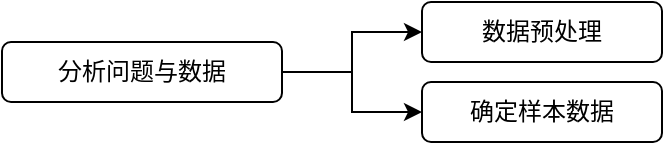 <mxfile version="13.6.10" type="github">
  <diagram id="pTkaRg3z5hCBJYmHVtNs" name="Page-1">
    <mxGraphModel dx="786" dy="514" grid="1" gridSize="10" guides="1" tooltips="1" connect="1" arrows="1" fold="1" page="1" pageScale="1" pageWidth="827" pageHeight="1169" math="0" shadow="0">
      <root>
        <mxCell id="0" />
        <mxCell id="1" parent="0" />
        <mxCell id="clMP0sBCgT8EzZgTwloC-6" style="edgeStyle=orthogonalEdgeStyle;rounded=0;orthogonalLoop=1;jettySize=auto;html=1;entryX=0;entryY=0.5;entryDx=0;entryDy=0;" edge="1" parent="1" source="clMP0sBCgT8EzZgTwloC-1" target="clMP0sBCgT8EzZgTwloC-4">
          <mxGeometry relative="1" as="geometry">
            <mxPoint x="320" y="65" as="targetPoint" />
            <Array as="points">
              <mxPoint x="285" y="95" />
              <mxPoint x="285" y="75" />
            </Array>
          </mxGeometry>
        </mxCell>
        <mxCell id="clMP0sBCgT8EzZgTwloC-7" style="edgeStyle=orthogonalEdgeStyle;rounded=0;orthogonalLoop=1;jettySize=auto;html=1;exitX=1;exitY=0.5;exitDx=0;exitDy=0;entryX=0;entryY=0.5;entryDx=0;entryDy=0;" edge="1" parent="1" source="clMP0sBCgT8EzZgTwloC-1" target="clMP0sBCgT8EzZgTwloC-5">
          <mxGeometry relative="1" as="geometry" />
        </mxCell>
        <mxCell id="clMP0sBCgT8EzZgTwloC-1" value="分析问题与数据" style="rounded=1;whiteSpace=wrap;html=1;" vertex="1" parent="1">
          <mxGeometry x="110" y="80" width="140" height="30" as="geometry" />
        </mxCell>
        <mxCell id="clMP0sBCgT8EzZgTwloC-4" value="数据预处理" style="rounded=1;whiteSpace=wrap;html=1;" vertex="1" parent="1">
          <mxGeometry x="320" y="60" width="120" height="30" as="geometry" />
        </mxCell>
        <mxCell id="clMP0sBCgT8EzZgTwloC-5" value="确定样本数据" style="rounded=1;whiteSpace=wrap;html=1;" vertex="1" parent="1">
          <mxGeometry x="320" y="100" width="120" height="30" as="geometry" />
        </mxCell>
      </root>
    </mxGraphModel>
  </diagram>
</mxfile>
